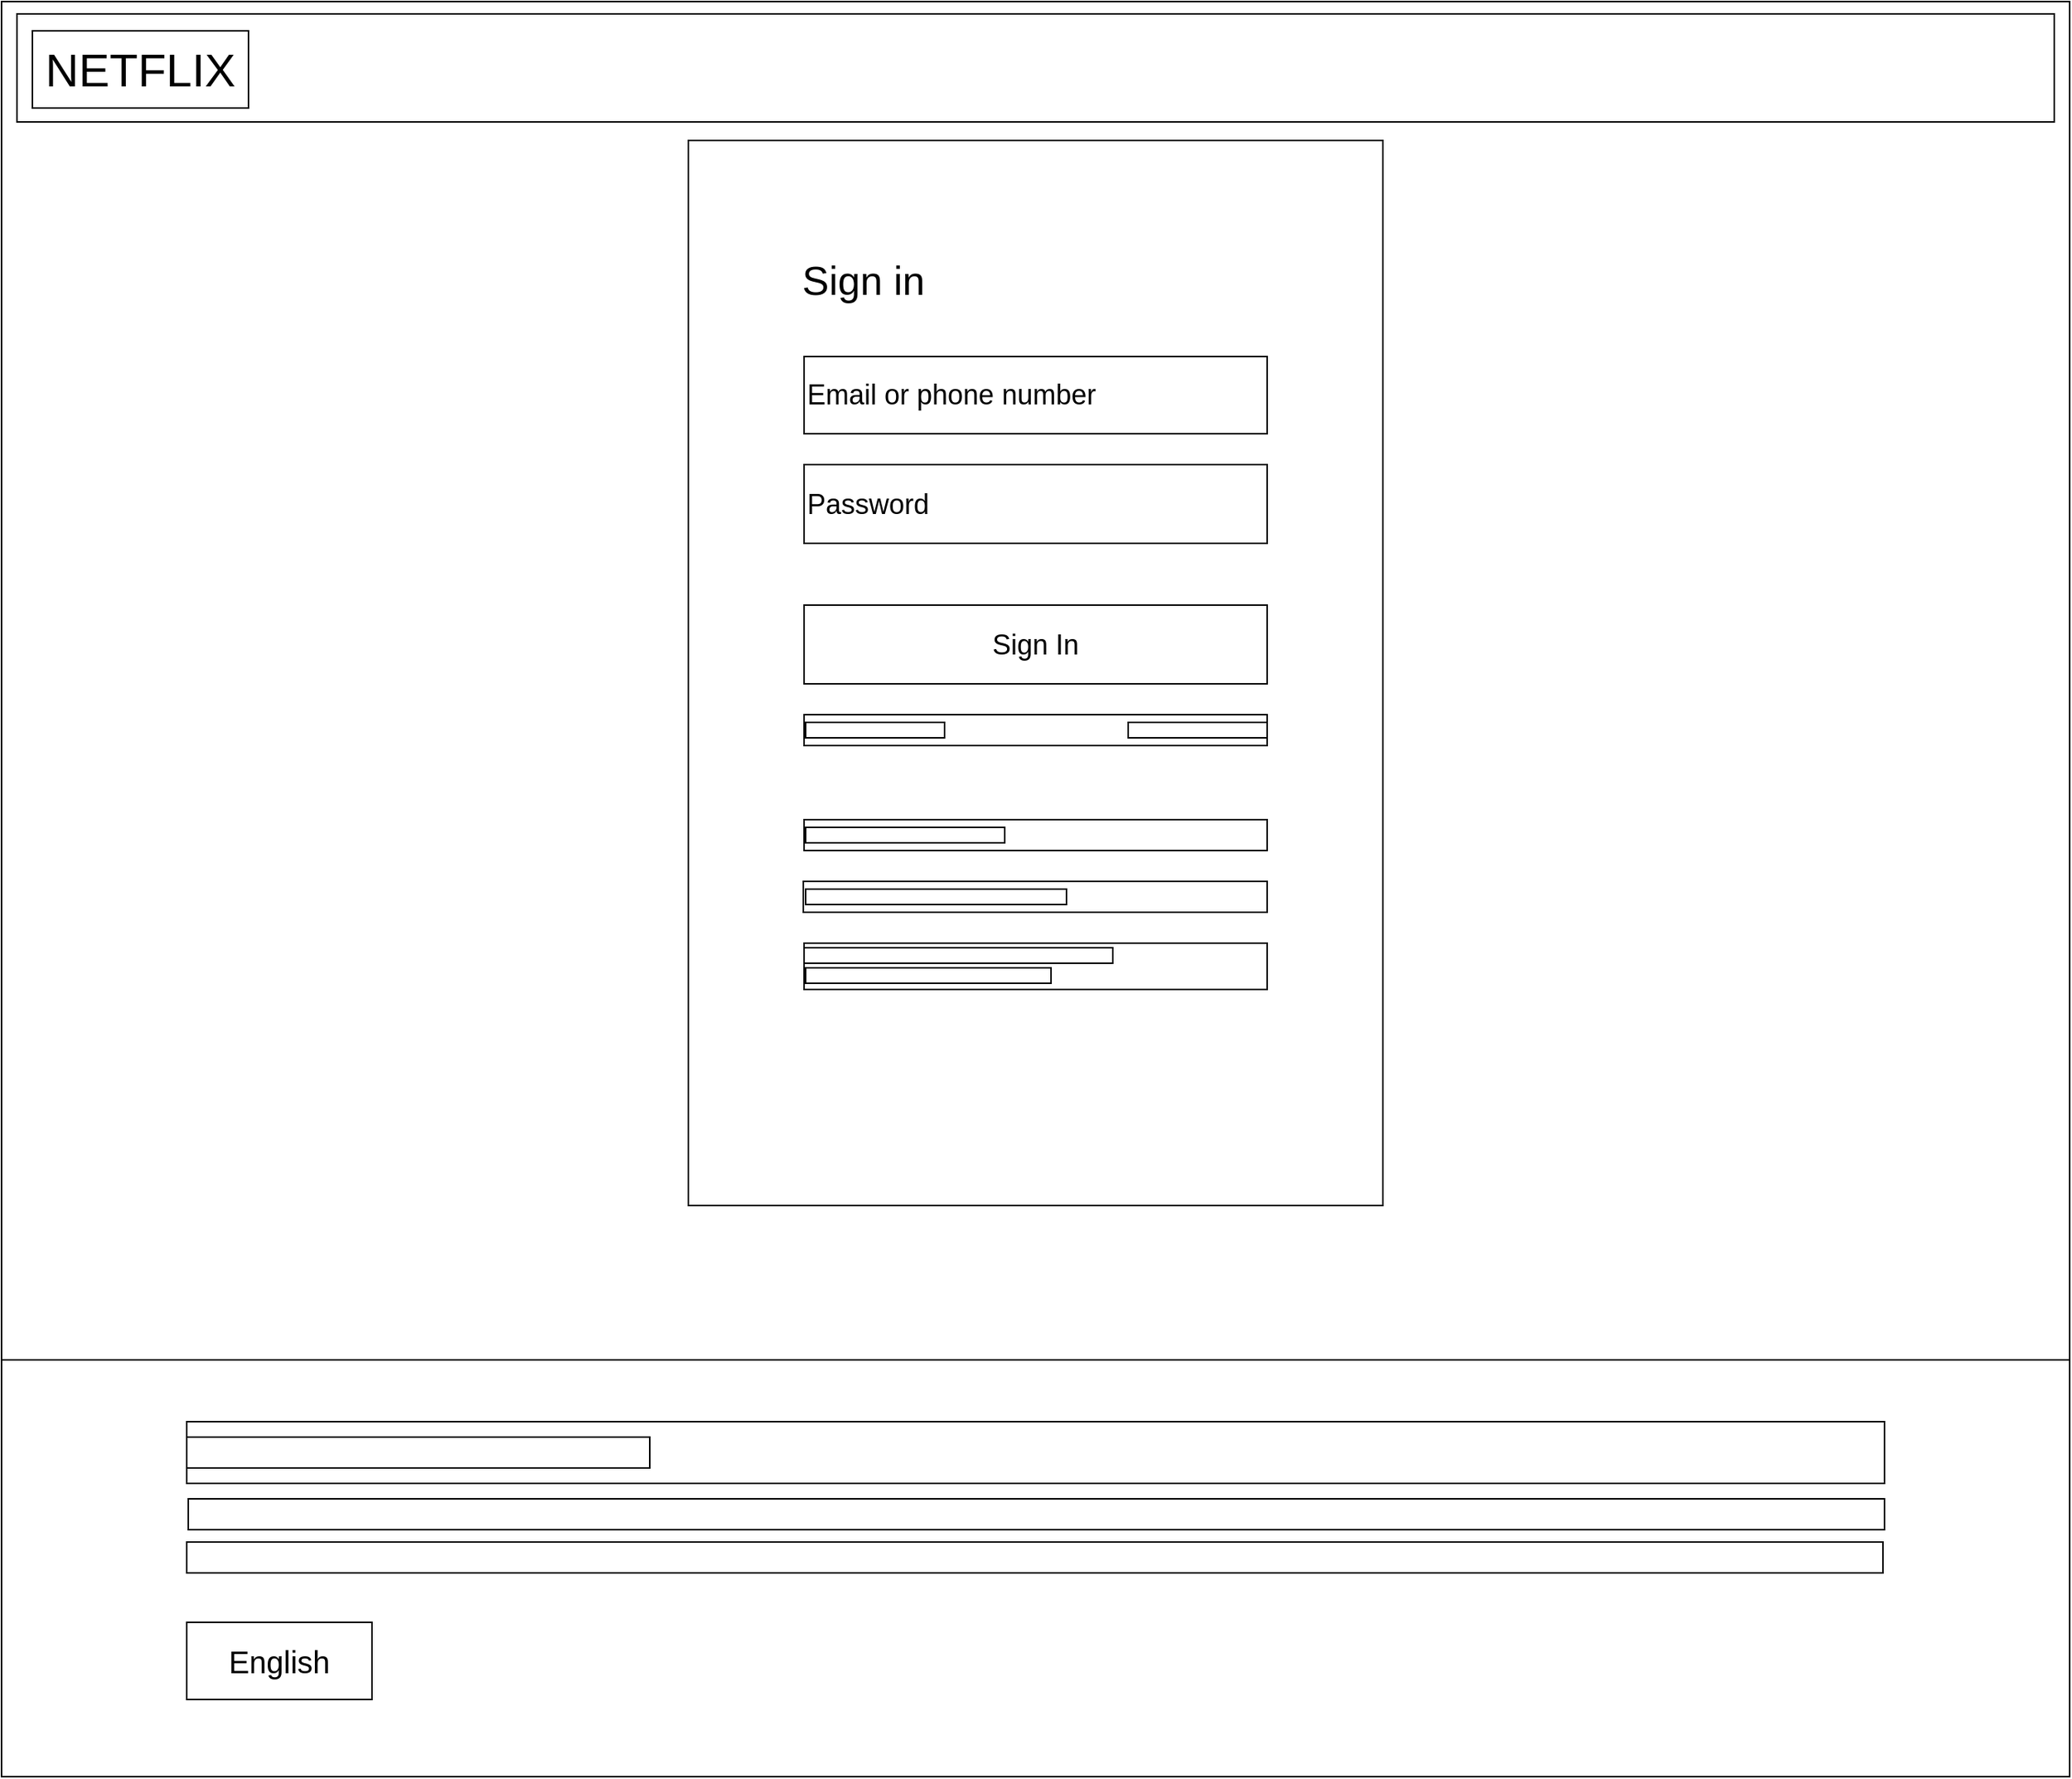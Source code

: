 <mxfile version="14.9.6" type="device"><diagram id="etJEK7x2E4yjvNQ2f7yJ" name="Page-1"><mxGraphModel dx="2480" dy="1394" grid="1" gridSize="10" guides="1" tooltips="1" connect="1" arrows="1" fold="1" page="1" pageScale="1" pageWidth="850" pageHeight="1100" math="0" shadow="0"><root><mxCell id="0"/><mxCell id="1" parent="0"/><mxCell id="lDqZAQGnZ4rHtFFNfH8--36" value="" style="rounded=0;whiteSpace=wrap;html=1;" vertex="1" parent="1"><mxGeometry x="100" y="130" width="1340" height="1110" as="geometry"/></mxCell><mxCell id="lDqZAQGnZ4rHtFFNfH8--2" value="" style="rounded=0;whiteSpace=wrap;html=1;" vertex="1" parent="1"><mxGeometry x="110" y="138" width="1320" height="70" as="geometry"/></mxCell><mxCell id="lDqZAQGnZ4rHtFFNfH8--3" value="&lt;font style=&quot;font-size: 30px&quot;&gt;NETFLIX&lt;/font&gt;" style="rounded=0;whiteSpace=wrap;html=1;" vertex="1" parent="1"><mxGeometry x="120" y="149" width="140" height="50" as="geometry"/></mxCell><mxCell id="lDqZAQGnZ4rHtFFNfH8--4" value="" style="rounded=0;whiteSpace=wrap;html=1;" vertex="1" parent="1"><mxGeometry x="545" y="220" width="450" height="690" as="geometry"/></mxCell><mxCell id="lDqZAQGnZ4rHtFFNfH8--12" value="&lt;font style=&quot;font-size: 26px&quot;&gt;Sign in&lt;/font&gt;" style="text;html=1;align=center;verticalAlign=middle;resizable=0;points=[];autosize=1;strokeColor=none;" vertex="1" parent="1"><mxGeometry x="608" y="301" width="100" height="20" as="geometry"/></mxCell><mxCell id="lDqZAQGnZ4rHtFFNfH8--15" value="&lt;font style=&quot;font-size: 18px&quot;&gt;Email or phone number&lt;/font&gt;" style="rounded=0;whiteSpace=wrap;html=1;align=left;" vertex="1" parent="1"><mxGeometry x="620" y="360" width="300" height="50" as="geometry"/></mxCell><mxCell id="lDqZAQGnZ4rHtFFNfH8--16" value="&lt;span style=&quot;font-size: 18px&quot;&gt;Password&lt;/span&gt;" style="rounded=0;whiteSpace=wrap;html=1;align=left;" vertex="1" parent="1"><mxGeometry x="620" y="430" width="300" height="51" as="geometry"/></mxCell><mxCell id="lDqZAQGnZ4rHtFFNfH8--18" value="&lt;div style=&quot;text-align: left&quot;&gt;&lt;span style=&quot;font-size: 18px&quot;&gt;Sign In&lt;/span&gt;&lt;/div&gt;" style="rounded=0;whiteSpace=wrap;html=1;" vertex="1" parent="1"><mxGeometry x="620" y="521" width="300" height="51" as="geometry"/></mxCell><mxCell id="lDqZAQGnZ4rHtFFNfH8--21" value="" style="rounded=0;whiteSpace=wrap;html=1;" vertex="1" parent="1"><mxGeometry x="620" y="592" width="300" height="20" as="geometry"/></mxCell><mxCell id="lDqZAQGnZ4rHtFFNfH8--22" value="" style="rounded=0;whiteSpace=wrap;html=1;" vertex="1" parent="1"><mxGeometry x="621" y="597" width="90" height="10" as="geometry"/></mxCell><mxCell id="lDqZAQGnZ4rHtFFNfH8--24" value="" style="rounded=0;whiteSpace=wrap;html=1;" vertex="1" parent="1"><mxGeometry x="620" y="660" width="300" height="20" as="geometry"/></mxCell><mxCell id="lDqZAQGnZ4rHtFFNfH8--25" value="" style="rounded=0;whiteSpace=wrap;html=1;" vertex="1" parent="1"><mxGeometry x="619.5" y="700" width="300.5" height="20" as="geometry"/></mxCell><mxCell id="lDqZAQGnZ4rHtFFNfH8--27" value="" style="rounded=0;whiteSpace=wrap;html=1;" vertex="1" parent="1"><mxGeometry x="620" y="740" width="300" height="30" as="geometry"/></mxCell><mxCell id="lDqZAQGnZ4rHtFFNfH8--30" value="" style="rounded=0;whiteSpace=wrap;html=1;" vertex="1" parent="1"><mxGeometry x="830" y="597" width="90" height="10" as="geometry"/></mxCell><mxCell id="lDqZAQGnZ4rHtFFNfH8--31" value="" style="rounded=0;whiteSpace=wrap;html=1;" vertex="1" parent="1"><mxGeometry x="621" y="665" width="129" height="10" as="geometry"/></mxCell><mxCell id="lDqZAQGnZ4rHtFFNfH8--32" value="" style="rounded=0;whiteSpace=wrap;html=1;" vertex="1" parent="1"><mxGeometry x="621" y="705" width="169" height="10" as="geometry"/></mxCell><mxCell id="lDqZAQGnZ4rHtFFNfH8--33" value="" style="rounded=0;whiteSpace=wrap;html=1;" vertex="1" parent="1"><mxGeometry x="620" y="743" width="200" height="10" as="geometry"/></mxCell><mxCell id="lDqZAQGnZ4rHtFFNfH8--34" value="" style="rounded=0;whiteSpace=wrap;html=1;" vertex="1" parent="1"><mxGeometry x="621" y="756" width="159" height="10" as="geometry"/></mxCell><mxCell id="lDqZAQGnZ4rHtFFNfH8--37" value="" style="rounded=0;whiteSpace=wrap;html=1;" vertex="1" parent="1"><mxGeometry x="100" y="1010" width="1340" height="270" as="geometry"/></mxCell><mxCell id="lDqZAQGnZ4rHtFFNfH8--41" value="" style="rounded=0;whiteSpace=wrap;html=1;" vertex="1" parent="1"><mxGeometry x="220" y="1050" width="1100" height="40" as="geometry"/></mxCell><mxCell id="lDqZAQGnZ4rHtFFNfH8--42" value="" style="rounded=0;whiteSpace=wrap;html=1;" vertex="1" parent="1"><mxGeometry x="220" y="1060" width="300" height="20" as="geometry"/></mxCell><mxCell id="lDqZAQGnZ4rHtFFNfH8--43" value="&lt;font style=&quot;font-size: 20px&quot;&gt;English&lt;/font&gt;" style="rounded=0;whiteSpace=wrap;html=1;" vertex="1" parent="1"><mxGeometry x="220" y="1180" width="120" height="50" as="geometry"/></mxCell><mxCell id="lDqZAQGnZ4rHtFFNfH8--45" value="" style="rounded=0;whiteSpace=wrap;html=1;" vertex="1" parent="1"><mxGeometry x="221" y="1100" width="1099" height="20" as="geometry"/></mxCell><mxCell id="lDqZAQGnZ4rHtFFNfH8--46" value="" style="rounded=0;whiteSpace=wrap;html=1;" vertex="1" parent="1"><mxGeometry x="220" y="1128" width="1099" height="20" as="geometry"/></mxCell></root></mxGraphModel></diagram></mxfile>